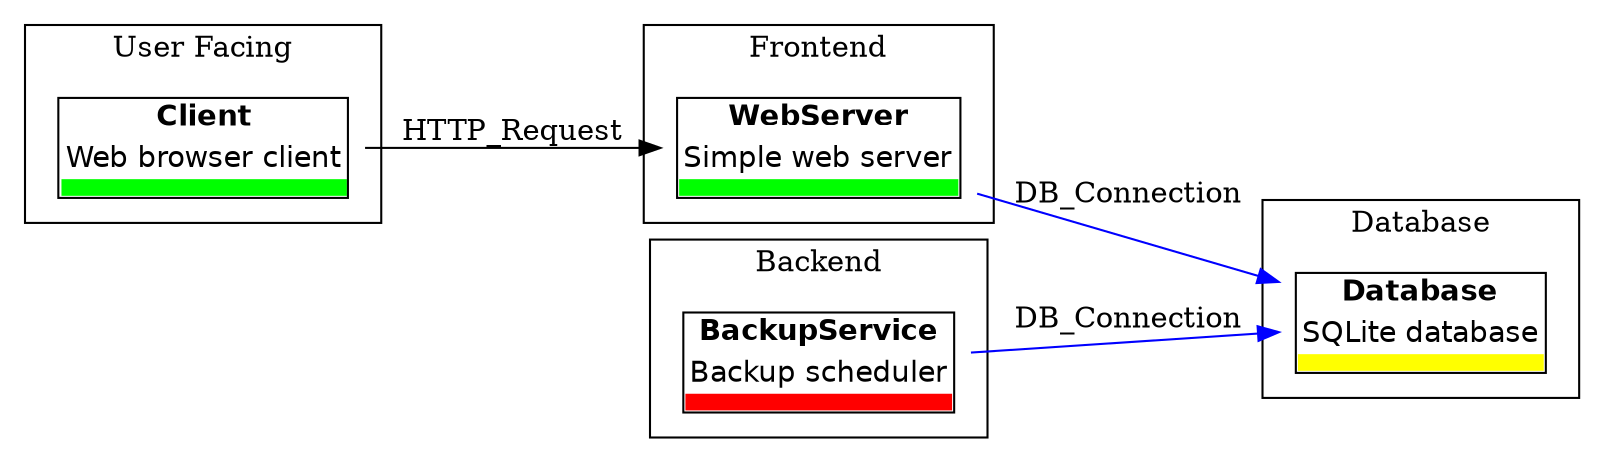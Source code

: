 digraph Infrastructure {
  rankdir=LR;
  node [shape=plaintext, fontname=Helvetica];
  subgraph cluster_USER_FACING {
    label="User Facing";
    Client [tooltip="Client: Web browser client\nStatus: healthy\nOwner: frontend\nEnvironment: production" label=<
      <TABLE BORDER="1" CELLBORDER="0" CELLSPACING="0">
        <TR><TD><B>Client</B></TD></TR>
        <TR><TD>Web browser client</TD></TR>
        <TR><TD BGCOLOR="green" HEIGHT="8"></TD></TR>
      </TABLE>
    >];
  }
  subgraph cluster_FRONTEND {
    label="Frontend";
    WebServer [tooltip="WebServer: Simple web server\nStatus: healthy\nOwner: ops\nEnvironment: production" label=<
      <TABLE BORDER="1" CELLBORDER="0" CELLSPACING="0">
        <TR><TD><B>WebServer</B></TD></TR>
        <TR><TD>Simple web server</TD></TR>
        <TR><TD BGCOLOR="green" HEIGHT="8"></TD></TR>
      </TABLE>
    >];
  }
  subgraph cluster_DATABASE {
    label="Database";
    Database [tooltip="Database: SQLite database\nStatus: degraded\nOwner: ops\nEnvironment: production" label=<
      <TABLE BORDER="1" CELLBORDER="0" CELLSPACING="0">
        <TR><TD><B>Database</B></TD></TR>
        <TR><TD>SQLite database</TD></TR>
        <TR><TD BGCOLOR="yellow" HEIGHT="8"></TD></TR>
      </TABLE>
    >];
  }
  subgraph cluster_BACKEND {
    label="Backend";
    BackupService [tooltip="BackupService: Backup scheduler\nStatus: down\nOwner: ops\nEnvironment: production" label=<
      <TABLE BORDER="1" CELLBORDER="0" CELLSPACING="0">
        <TR><TD><B>BackupService</B></TD></TR>
        <TR><TD>Backup scheduler</TD></TR>
        <TR><TD BGCOLOR="red" HEIGHT="8"></TD></TR>
      </TABLE>
    >];
  }
  Client -> WebServer [label="HTTP_Request", color=black];
  WebServer -> Database [label="DB_Connection", color=blue];
  BackupService -> Database [label="DB_Connection", color=blue];
}
